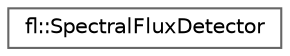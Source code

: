 digraph "Graphical Class Hierarchy"
{
 // INTERACTIVE_SVG=YES
 // LATEX_PDF_SIZE
  bgcolor="transparent";
  edge [fontname=Helvetica,fontsize=10,labelfontname=Helvetica,labelfontsize=10];
  node [fontname=Helvetica,fontsize=10,shape=box,height=0.2,width=0.4];
  rankdir="LR";
  Node0 [id="Node000000",label="fl::SpectralFluxDetector",height=0.2,width=0.4,color="grey40", fillcolor="white", style="filled",URL="$df/d55/classfl_1_1_spectral_flux_detector.html",tooltip=" "];
}

